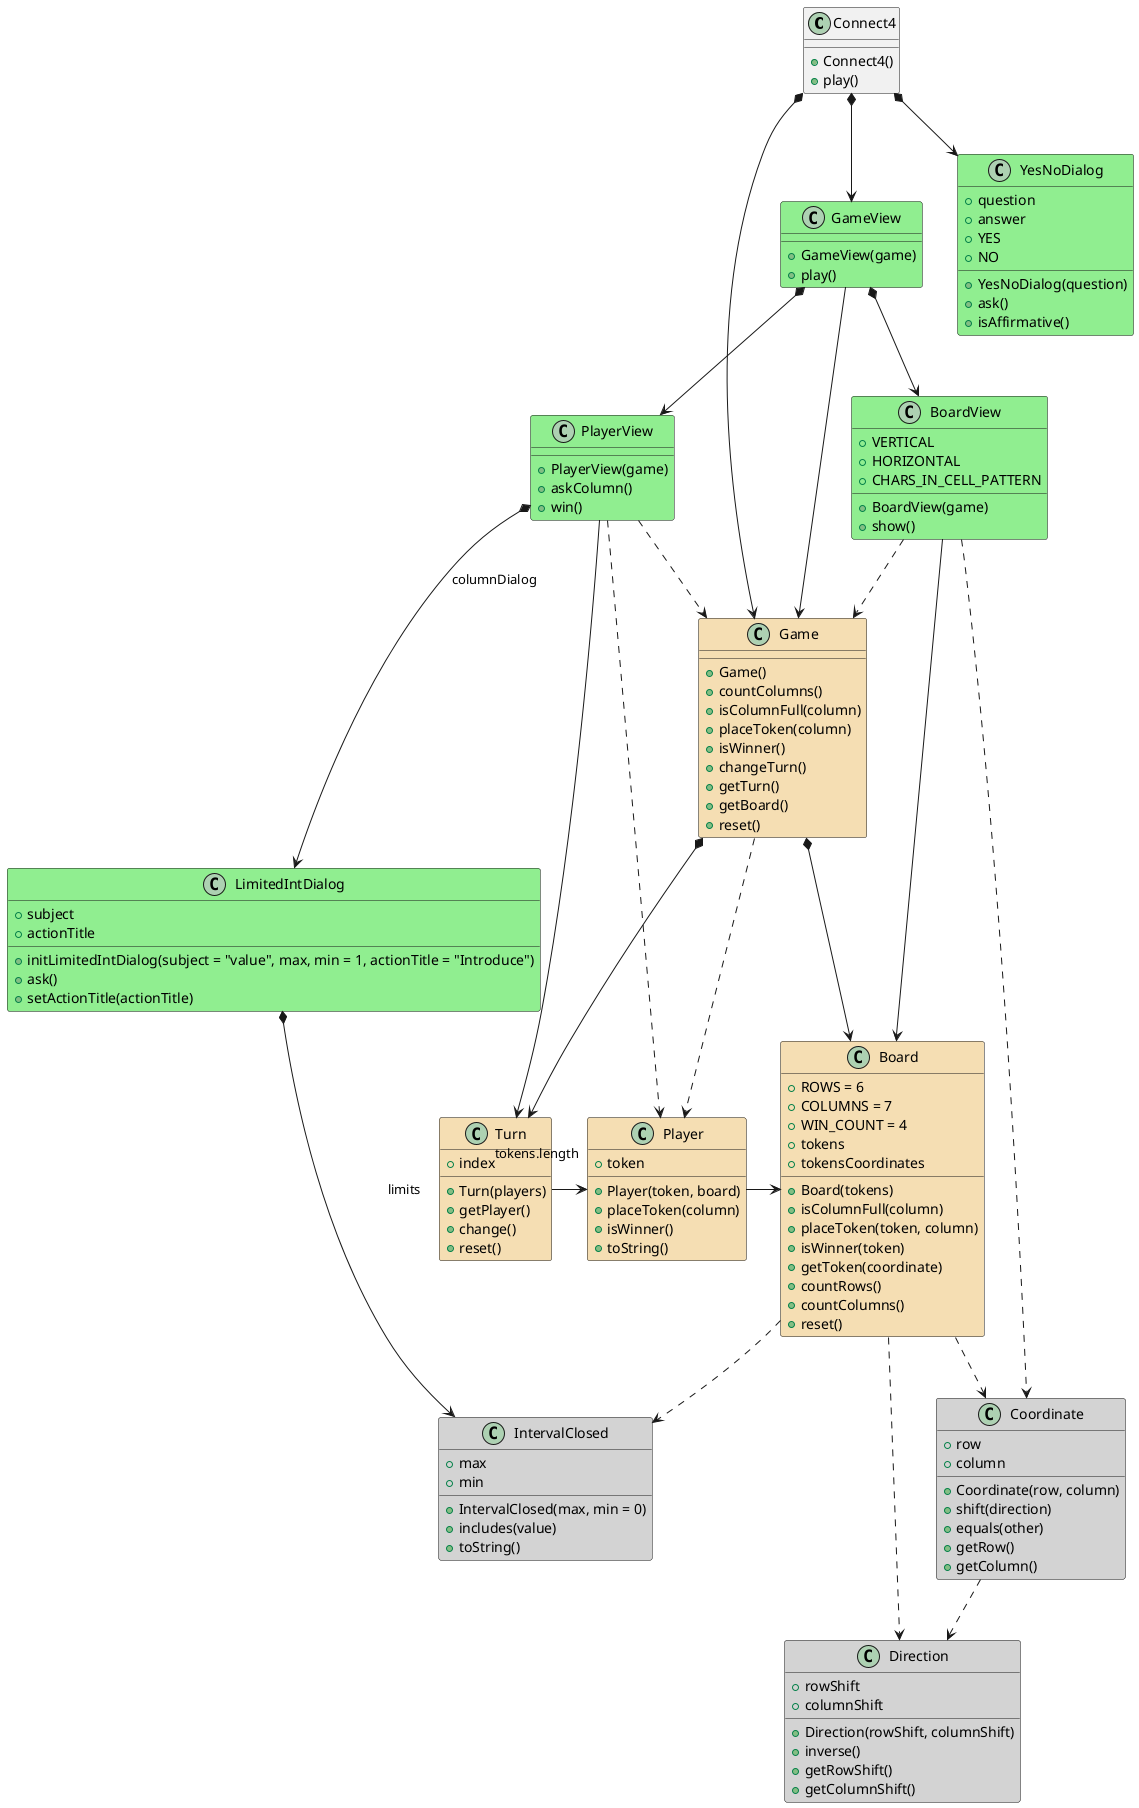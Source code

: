 @startuml analysis

class Connect4 {

    + Connect4()
    + play()
}
Connect4 *-down-> Game
Connect4 *-down-> GameView
Connect4 *-down-> YesNoDialog

class YesNoDialog #LightGreen {      
    + question
    + answer  
    + YES
    + NO     

    + YesNoDialog(question)
    + ask()
    + isAffirmative()
}

class GameView #LightGreen {
    + GameView(game)
    + play()
}
GameView -right-> Game
GameView *-down-> PlayerView
GameView *-down-> BoardView

class Game #Wheat{  

    + Game()
    + countColumns()
    + isColumnFull(column)
    + placeToken(column)
    + isWinner() 
    + changeTurn()
    + getTurn()
    + getBoard()
    + reset()
}
Game *-down-> Turn
Game *-down-> Board
Game ..> Player

class Turn #Wheat{
    + index

    + Turn(players)  
    + getPlayer()  
    + change()   
    + reset() 
}
Turn -right-> "tokens.length" Player


class PlayerView #LightGreen {
    + PlayerView(game)
    + askColumn()
    + win()
}
PlayerView ..> Game
PlayerView -right-> Turn
PlayerView ..> Player
PlayerView *-down-> LimitedIntDialog : columnDialog

class LimitedIntDialog #LightGreen {
    + subject
    + actionTitle
    
    + initLimitedIntDialog(subject = "value", max, min = 1, actionTitle = "Introduce") 
    + ask()
    + setActionTitle(actionTitle)
}
LimitedIntDialog *-down-> IntervalClosed : limits

class IntervalClosed #LightGray{
    + max
    + min

    + IntervalClosed(max, min = 0)
    + includes(value)
    + toString()
}

class Player #Wheat{
    + token

    + Player(token, board)
    + placeToken(column)
    + isWinner()
    + toString()
}
Player -right-> Board

class Board #Wheat{
    + ROWS = 6
    + COLUMNS = 7
    + WIN_COUNT = 4
    + tokens
    + tokensCoordinates
    
    + Board(tokens)
    + isColumnFull(column)
    + placeToken(token, column)
    + isWinner(token)  
    + getToken(coordinate) 
    + countRows()
    + countColumns()
    + reset()    
}
Board ..> IntervalClosed
Board ..> Coordinate
Board ..> Direction

class Direction #LightGray{
    + rowShift
    + columnShift

    + Direction(rowShift, columnShift)
    + inverse()
    + getRowShift()
    + getColumnShift()
}

class Coordinate #LightGray{
    + row
    + column 

    + Coordinate(row, column)
    + shift(direction)
    + equals(other)   
    + getRow()
    + getColumn()
}
Coordinate ..> Direction

class BoardView #LightGreen {
    + VERTICAL
    + HORIZONTAL
    + CHARS_IN_CELL_PATTERN

    + BoardView(game)
    + show()
}
BoardView -right-> Board
BoardView ..> Game
BoardView ..> Coordinate

/'




















enum Color #Wheat{
    + X
    + O   
    + NONE 

    - initColor(value)
    + {static} get(ordinal) 
    + {static} values()  
    + ordinal()
    + isNone()
    + toString()
}
Color ..> ClosedInterval




'/

@enduml
